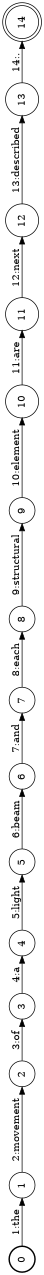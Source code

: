 digraph FST {
rankdir = LR;
size = "8.5,11";
label = "";
center = 1;
orientation = Landscape;
ranksep = "0.4";
nodesep = "0.25";
0 [label = "0", shape = circle, style = bold, fontsize = 14]
	0 -> 1 [label = "1:the", fontsize = 14];
1 [label = "1", shape = circle, style = solid, fontsize = 14]
	1 -> 2 [label = "2:movement", fontsize = 14];
2 [label = "2", shape = circle, style = solid, fontsize = 14]
	2 -> 3 [label = "3:of", fontsize = 14];
3 [label = "3", shape = circle, style = solid, fontsize = 14]
	3 -> 4 [label = "4:a", fontsize = 14];
4 [label = "4", shape = circle, style = solid, fontsize = 14]
	4 -> 5 [label = "5:light", fontsize = 14];
5 [label = "5", shape = circle, style = solid, fontsize = 14]
	5 -> 6 [label = "6:beam", fontsize = 14];
6 [label = "6", shape = circle, style = solid, fontsize = 14]
	6 -> 7 [label = "7:and", fontsize = 14];
7 [label = "7", shape = circle, style = solid, fontsize = 14]
	7 -> 8 [label = "8:each", fontsize = 14];
8 [label = "8", shape = circle, style = solid, fontsize = 14]
	8 -> 9 [label = "9:structural", fontsize = 14];
9 [label = "9", shape = circle, style = solid, fontsize = 14]
	9 -> 10 [label = "10:element", fontsize = 14];
10 [label = "10", shape = circle, style = solid, fontsize = 14]
	10 -> 11 [label = "11:are", fontsize = 14];
11 [label = "11", shape = circle, style = solid, fontsize = 14]
	11 -> 12 [label = "12:next", fontsize = 14];
12 [label = "12", shape = circle, style = solid, fontsize = 14]
	12 -> 13 [label = "13:described", fontsize = 14];
13 [label = "13", shape = circle, style = solid, fontsize = 14]
	13 -> 14 [label = "14:.", fontsize = 14];
14 [label = "14", shape = doublecircle, style = solid, fontsize = 14]
}
